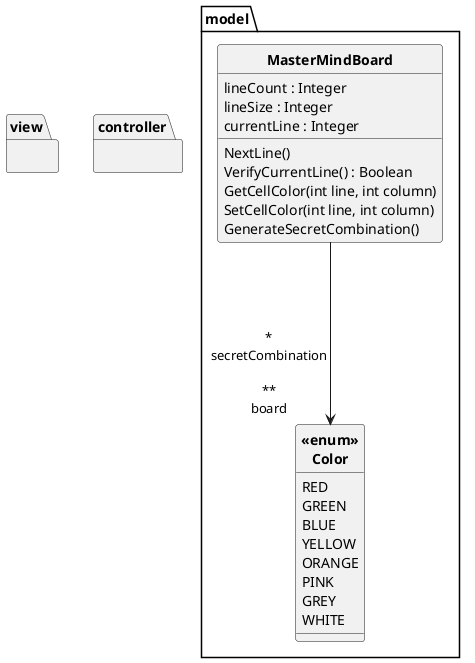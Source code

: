 @startuml
skinparam style strictuml
skinparam classAttributeIconSize 0
skinparam classFontStyle Bold

package model
{
    class MasterMindBoard
    {
        lineCount : Integer
        lineSize : Integer
        currentLine : Integer
        NextLine()
        VerifyCurrentLine() : Boolean
        GetCellColor(int line, int column)
        SetCellColor(int line, int column)
        GenerateSecretCombination()
    }
    enum "<<enum>>\nColor" as Color
    {
        RED
        GREEN
        BLUE
        YELLOW
        ORANGE
        PINK
        GREY
        WHITE
    }

    MasterMindBoard ----> "*\nsecretCombination\n\n**\nboard" Color
}

package view
{
}

package controller
{
}
@enduml
